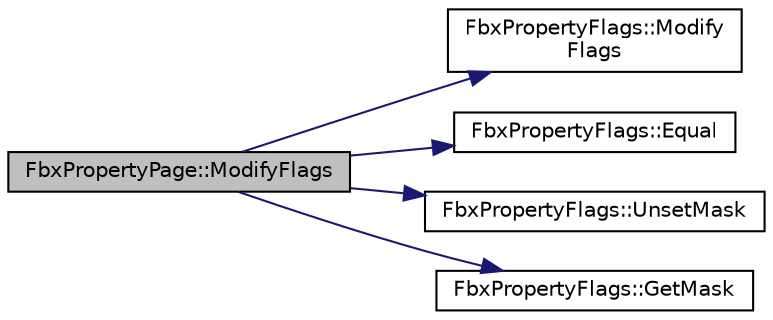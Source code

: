 digraph "FbxPropertyPage::ModifyFlags"
{
  edge [fontname="Helvetica",fontsize="10",labelfontname="Helvetica",labelfontsize="10"];
  node [fontname="Helvetica",fontsize="10",shape=record];
  rankdir="LR";
  Node268 [label="FbxPropertyPage::ModifyFlags",height=0.2,width=0.4,color="black", fillcolor="grey75", style="filled", fontcolor="black"];
  Node268 -> Node269 [color="midnightblue",fontsize="10",style="solid",fontname="Helvetica"];
  Node269 [label="FbxPropertyFlags::Modify\lFlags",height=0.2,width=0.4,color="black", fillcolor="white", style="filled",URL="$class_fbx_property_flags.html#a639336bbcff51b3a39768be85f030fab"];
  Node268 -> Node270 [color="midnightblue",fontsize="10",style="solid",fontname="Helvetica"];
  Node270 [label="FbxPropertyFlags::Equal",height=0.2,width=0.4,color="black", fillcolor="white", style="filled",URL="$class_fbx_property_flags.html#a31bd65991f9d38027df4351e7c668a15"];
  Node268 -> Node271 [color="midnightblue",fontsize="10",style="solid",fontname="Helvetica"];
  Node271 [label="FbxPropertyFlags::UnsetMask",height=0.2,width=0.4,color="black", fillcolor="white", style="filled",URL="$class_fbx_property_flags.html#a06121ae3c3792fc4db8f7f749ca15ff1"];
  Node268 -> Node272 [color="midnightblue",fontsize="10",style="solid",fontname="Helvetica"];
  Node272 [label="FbxPropertyFlags::GetMask",height=0.2,width=0.4,color="black", fillcolor="white", style="filled",URL="$class_fbx_property_flags.html#a041432d0cdbc9a1fd7c1b9b720cbf816"];
}
